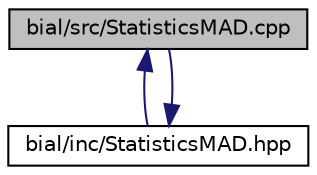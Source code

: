 digraph "bial/src/StatisticsMAD.cpp"
{
  edge [fontname="Helvetica",fontsize="10",labelfontname="Helvetica",labelfontsize="10"];
  node [fontname="Helvetica",fontsize="10",shape=record];
  Node1 [label="bial/src/StatisticsMAD.cpp",height=0.2,width=0.4,color="black", fillcolor="grey75", style="filled", fontcolor="black"];
  Node1 -> Node2 [dir="back",color="midnightblue",fontsize="10",style="solid",fontname="Helvetica"];
  Node2 [label="bial/inc/StatisticsMAD.hpp",height=0.2,width=0.4,color="black", fillcolor="white", style="filled",URL="$_statistics_m_a_d_8hpp.html"];
  Node2 -> Node1 [dir="back",color="midnightblue",fontsize="10",style="solid",fontname="Helvetica"];
}
